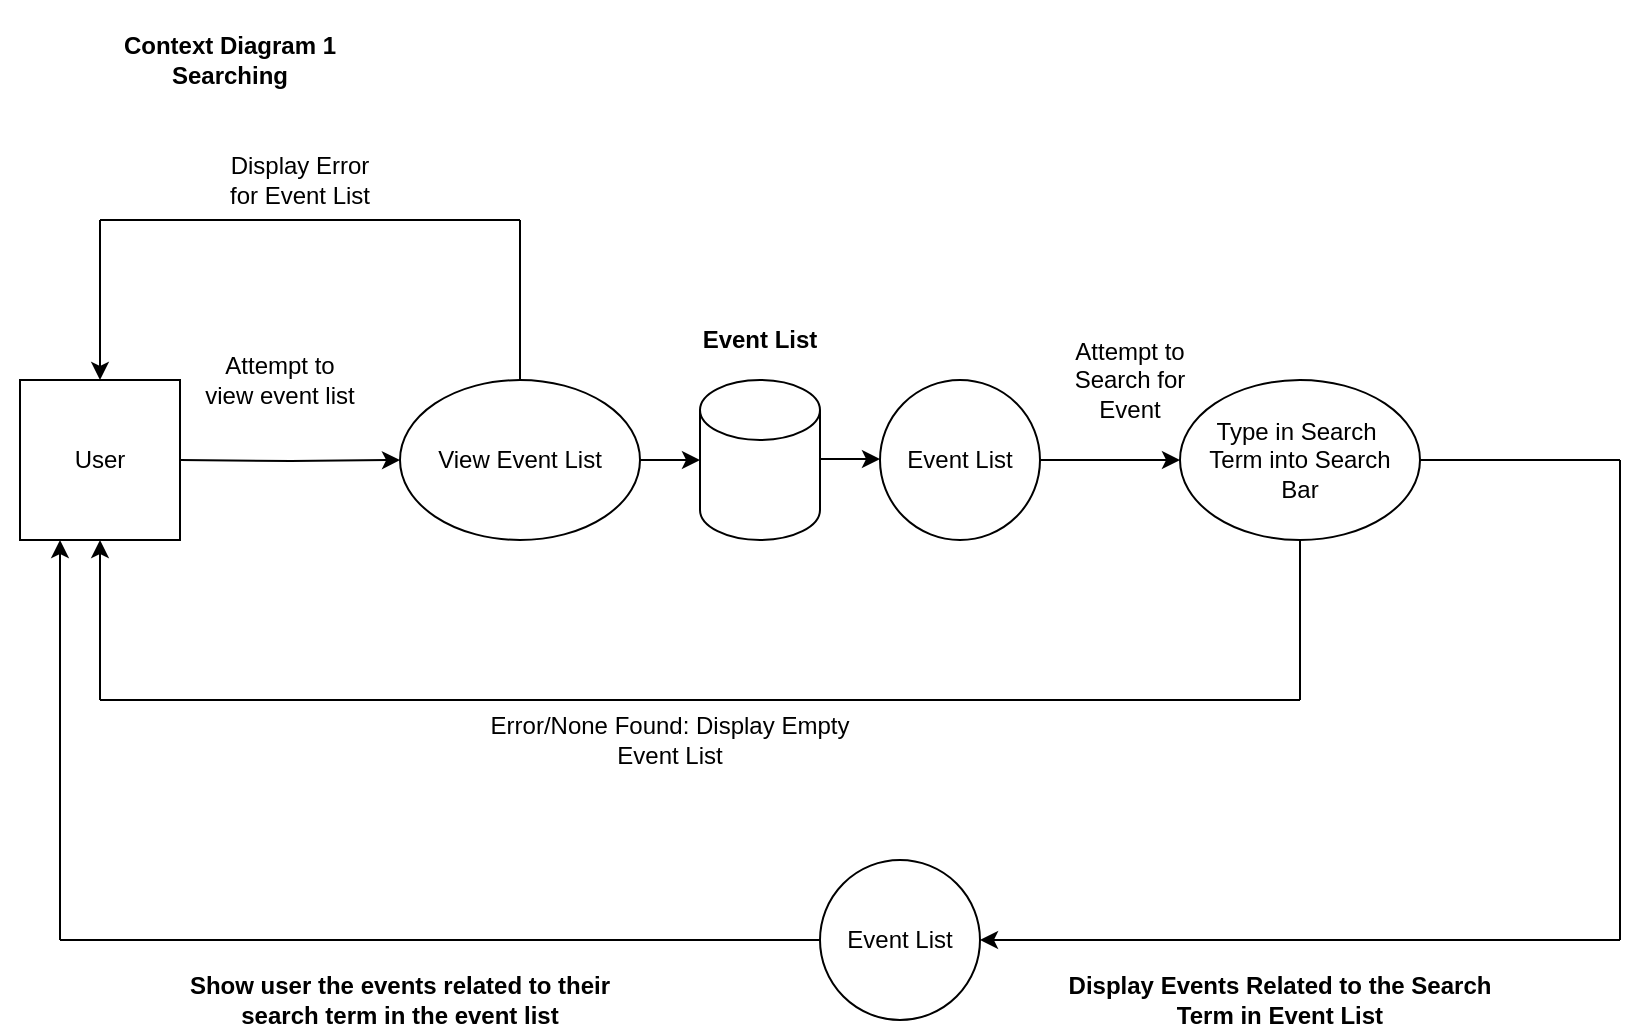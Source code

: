 <mxfile version="14.6.10" type="google"><diagram id="ywrQVm4mE0RX2wczjL58" name="Page-1"><mxGraphModel dx="2272" dy="762" grid="1" gridSize="10" guides="1" tooltips="1" connect="1" arrows="1" fold="1" page="1" pageScale="1" pageWidth="850" pageHeight="1100" math="0" shadow="0"><root><mxCell id="0"/><mxCell id="1" parent="0"/><mxCell id="i4kvzwUJISF2cwe-DrLx-1" value="&lt;b&gt;Context Diagram 1&lt;br&gt;Searching&lt;br&gt;&lt;/b&gt;" style="text;html=1;strokeColor=none;fillColor=none;align=center;verticalAlign=middle;whiteSpace=wrap;rounded=0;" parent="1" vertex="1"><mxGeometry x="-850" y="10" width="230" height="60" as="geometry"/></mxCell><mxCell id="i4kvzwUJISF2cwe-DrLx-4" style="edgeStyle=orthogonalEdgeStyle;rounded=0;orthogonalLoop=1;jettySize=auto;html=1;exitX=1;exitY=0.5;exitDx=0;exitDy=0;entryX=0;entryY=0.5;entryDx=0;entryDy=0;" parent="1" target="i4kvzwUJISF2cwe-DrLx-3" edge="1"><mxGeometry relative="1" as="geometry"><mxPoint x="-760" y="240" as="sourcePoint"/></mxGeometry></mxCell><mxCell id="i4kvzwUJISF2cwe-DrLx-2" value="User" style="whiteSpace=wrap;html=1;aspect=fixed;" parent="1" vertex="1"><mxGeometry x="-840" y="200" width="80" height="80" as="geometry"/></mxCell><mxCell id="i4kvzwUJISF2cwe-DrLx-6" style="edgeStyle=orthogonalEdgeStyle;rounded=0;orthogonalLoop=1;jettySize=auto;html=1;exitX=1;exitY=0.5;exitDx=0;exitDy=0;entryX=0;entryY=0.5;entryDx=0;entryDy=0;" parent="1" source="i4kvzwUJISF2cwe-DrLx-3" edge="1"><mxGeometry relative="1" as="geometry"><mxPoint x="-500" y="240" as="targetPoint"/></mxGeometry></mxCell><mxCell id="i4kvzwUJISF2cwe-DrLx-3" value="View Event List" style="ellipse;whiteSpace=wrap;html=1;" parent="1" vertex="1"><mxGeometry x="-650" y="200" width="120" height="80" as="geometry"/></mxCell><mxCell id="i4kvzwUJISF2cwe-DrLx-10" value="" style="endArrow=classic;html=1;entryX=0.5;entryY=0;entryDx=0;entryDy=0;" parent="1" edge="1"><mxGeometry width="50" height="50" relative="1" as="geometry"><mxPoint x="-800" y="120" as="sourcePoint"/><mxPoint x="-800" y="200" as="targetPoint"/></mxGeometry></mxCell><mxCell id="i4kvzwUJISF2cwe-DrLx-11" value="" style="endArrow=none;html=1;" parent="1" edge="1"><mxGeometry width="50" height="50" relative="1" as="geometry"><mxPoint x="-820" y="480" as="sourcePoint"/><mxPoint x="-440" y="480" as="targetPoint"/></mxGeometry></mxCell><mxCell id="i4kvzwUJISF2cwe-DrLx-13" value="" style="endArrow=classic;html=1;entryX=0.5;entryY=1;entryDx=0;entryDy=0;" parent="1" edge="1"><mxGeometry width="50" height="50" relative="1" as="geometry"><mxPoint x="-800" y="360" as="sourcePoint"/><mxPoint x="-800" y="280" as="targetPoint"/></mxGeometry></mxCell><mxCell id="i4kvzwUJISF2cwe-DrLx-15" value="&lt;b&gt;Show user the events related to their search term in the event list&lt;/b&gt;" style="text;html=1;strokeColor=none;fillColor=none;align=center;verticalAlign=middle;whiteSpace=wrap;rounded=0;" parent="1" vertex="1"><mxGeometry x="-760" y="500" width="220" height="20" as="geometry"/></mxCell><mxCell id="tXAQbyS19MfzjWyhFXbT-2" value="" style="endArrow=classic;html=1;exitX=1;exitY=0.5;exitDx=0;exitDy=0;entryX=0;entryY=0.5;entryDx=0;entryDy=0;" parent="1" edge="1"><mxGeometry width="50" height="50" relative="1" as="geometry"><mxPoint x="-440" y="239.5" as="sourcePoint"/><mxPoint x="-410" y="239.5" as="targetPoint"/><Array as="points"/></mxGeometry></mxCell><mxCell id="tXAQbyS19MfzjWyhFXbT-6" value="Event List" style="ellipse;whiteSpace=wrap;html=1;aspect=fixed;" parent="1" vertex="1"><mxGeometry x="-410" y="200" width="80" height="80" as="geometry"/></mxCell><mxCell id="tXAQbyS19MfzjWyhFXbT-7" value="Type in Search&amp;nbsp;&lt;br&gt;Term into Search&lt;br&gt;Bar" style="ellipse;whiteSpace=wrap;html=1;" parent="1" vertex="1"><mxGeometry x="-260" y="200" width="120" height="80" as="geometry"/></mxCell><mxCell id="tXAQbyS19MfzjWyhFXbT-8" value="" style="endArrow=classic;html=1;entryX=0;entryY=0.5;entryDx=0;entryDy=0;exitX=1;exitY=0.5;exitDx=0;exitDy=0;" parent="1" source="tXAQbyS19MfzjWyhFXbT-6" target="tXAQbyS19MfzjWyhFXbT-7" edge="1"><mxGeometry width="50" height="50" relative="1" as="geometry"><mxPoint x="-500" y="320" as="sourcePoint"/><mxPoint x="-450" y="270" as="targetPoint"/></mxGeometry></mxCell><mxCell id="tXAQbyS19MfzjWyhFXbT-12" value="Attempt to view event list" style="text;html=1;strokeColor=none;fillColor=none;align=center;verticalAlign=middle;whiteSpace=wrap;rounded=0;" parent="1" vertex="1"><mxGeometry x="-750" y="190" width="80" height="20" as="geometry"/></mxCell><mxCell id="tXAQbyS19MfzjWyhFXbT-13" value="" style="shape=cylinder3;whiteSpace=wrap;html=1;boundedLbl=1;backgroundOutline=1;size=15;" parent="1" vertex="1"><mxGeometry x="-500" y="200" width="60" height="80" as="geometry"/></mxCell><mxCell id="tXAQbyS19MfzjWyhFXbT-14" value="&lt;b&gt;Event List&lt;/b&gt;" style="text;html=1;strokeColor=none;fillColor=none;align=center;verticalAlign=middle;whiteSpace=wrap;rounded=0;" parent="1" vertex="1"><mxGeometry x="-510" y="170" width="80" height="20" as="geometry"/></mxCell><mxCell id="tXAQbyS19MfzjWyhFXbT-18" value="Attempt to Search for Event" style="text;html=1;strokeColor=none;fillColor=none;align=center;verticalAlign=middle;whiteSpace=wrap;rounded=0;" parent="1" vertex="1"><mxGeometry x="-320" y="190" width="70" height="20" as="geometry"/></mxCell><mxCell id="tXAQbyS19MfzjWyhFXbT-19" style="edgeStyle=orthogonalEdgeStyle;rounded=0;orthogonalLoop=1;jettySize=auto;html=1;exitX=0.5;exitY=1;exitDx=0;exitDy=0;" parent="1" source="i4kvzwUJISF2cwe-DrLx-2" target="i4kvzwUJISF2cwe-DrLx-2" edge="1"><mxGeometry relative="1" as="geometry"/></mxCell><mxCell id="tXAQbyS19MfzjWyhFXbT-23" value="" style="endArrow=none;html=1;" parent="1" edge="1"><mxGeometry width="50" height="50" relative="1" as="geometry"><mxPoint x="-40" y="440" as="sourcePoint"/><mxPoint x="-40" y="240" as="targetPoint"/></mxGeometry></mxCell><mxCell id="tXAQbyS19MfzjWyhFXbT-25" value="" style="endArrow=none;html=1;" parent="1" edge="1"><mxGeometry width="50" height="50" relative="1" as="geometry"><mxPoint x="-800" y="120" as="sourcePoint"/><mxPoint x="-590" y="120" as="targetPoint"/></mxGeometry></mxCell><mxCell id="tXAQbyS19MfzjWyhFXbT-27" value="" style="endArrow=none;html=1;" parent="1" source="i4kvzwUJISF2cwe-DrLx-3" edge="1"><mxGeometry width="50" height="50" relative="1" as="geometry"><mxPoint x="-450" y="300" as="sourcePoint"/><mxPoint x="-590" y="120" as="targetPoint"/></mxGeometry></mxCell><mxCell id="tXAQbyS19MfzjWyhFXbT-28" value="" style="endArrow=none;html=1;" parent="1" edge="1"><mxGeometry width="50" height="50" relative="1" as="geometry"><mxPoint x="-800" y="360" as="sourcePoint"/><mxPoint x="-200" y="360" as="targetPoint"/></mxGeometry></mxCell><mxCell id="tXAQbyS19MfzjWyhFXbT-29" value="" style="endArrow=none;html=1;entryX=0.5;entryY=1;entryDx=0;entryDy=0;" parent="1" target="tXAQbyS19MfzjWyhFXbT-7" edge="1"><mxGeometry width="50" height="50" relative="1" as="geometry"><mxPoint x="-200" y="360" as="sourcePoint"/><mxPoint x="-400" y="250" as="targetPoint"/></mxGeometry></mxCell><mxCell id="tXAQbyS19MfzjWyhFXbT-30" value="" style="endArrow=classic;html=1;entryX=0.25;entryY=1;entryDx=0;entryDy=0;" parent="1" target="i4kvzwUJISF2cwe-DrLx-2" edge="1"><mxGeometry width="50" height="50" relative="1" as="geometry"><mxPoint x="-820" y="480" as="sourcePoint"/><mxPoint x="-400" y="250" as="targetPoint"/></mxGeometry></mxCell><mxCell id="tXAQbyS19MfzjWyhFXbT-31" value="" style="endArrow=none;html=1;entryX=0.5;entryY=1;entryDx=0;entryDy=0;entryPerimeter=0;" parent="1" edge="1"><mxGeometry width="50" height="50" relative="1" as="geometry"><mxPoint x="-40" y="480" as="sourcePoint"/><mxPoint x="-40" y="440" as="targetPoint"/></mxGeometry></mxCell><mxCell id="tXAQbyS19MfzjWyhFXbT-33" value="Display Error for Event List" style="text;html=1;strokeColor=none;fillColor=none;align=center;verticalAlign=middle;whiteSpace=wrap;rounded=0;" parent="1" vertex="1"><mxGeometry x="-740" y="90" width="80" height="20" as="geometry"/></mxCell><mxCell id="tXAQbyS19MfzjWyhFXbT-34" value="Error/None Found: Display Empty Event List" style="text;html=1;strokeColor=none;fillColor=none;align=center;verticalAlign=middle;whiteSpace=wrap;rounded=0;" parent="1" vertex="1"><mxGeometry x="-620" y="370" width="210" height="20" as="geometry"/></mxCell><mxCell id="g0iIbFFW4Ov0VK_xuyD9-1" value="" style="endArrow=none;html=1;entryX=1;entryY=0.5;entryDx=0;entryDy=0;" parent="1" target="tXAQbyS19MfzjWyhFXbT-7" edge="1"><mxGeometry width="50" height="50" relative="1" as="geometry"><mxPoint x="-40" y="240" as="sourcePoint"/><mxPoint x="-30" y="250" as="targetPoint"/></mxGeometry></mxCell><mxCell id="g0iIbFFW4Ov0VK_xuyD9-2" value="Event List" style="ellipse;whiteSpace=wrap;html=1;aspect=fixed;" parent="1" vertex="1"><mxGeometry x="-440" y="440" width="80" height="80" as="geometry"/></mxCell><mxCell id="g0iIbFFW4Ov0VK_xuyD9-3" value="" style="endArrow=classic;html=1;entryX=1;entryY=0.5;entryDx=0;entryDy=0;" parent="1" target="g0iIbFFW4Ov0VK_xuyD9-2" edge="1"><mxGeometry width="50" height="50" relative="1" as="geometry"><mxPoint x="-40" y="480" as="sourcePoint"/><mxPoint x="-810" y="290" as="targetPoint"/></mxGeometry></mxCell><mxCell id="g0iIbFFW4Ov0VK_xuyD9-4" value="&lt;b&gt;Display Events Related to the Search Term in Event List&lt;/b&gt;" style="text;html=1;strokeColor=none;fillColor=none;align=center;verticalAlign=middle;whiteSpace=wrap;rounded=0;" parent="1" vertex="1"><mxGeometry x="-320" y="500" width="220" height="20" as="geometry"/></mxCell></root></mxGraphModel></diagram></mxfile>